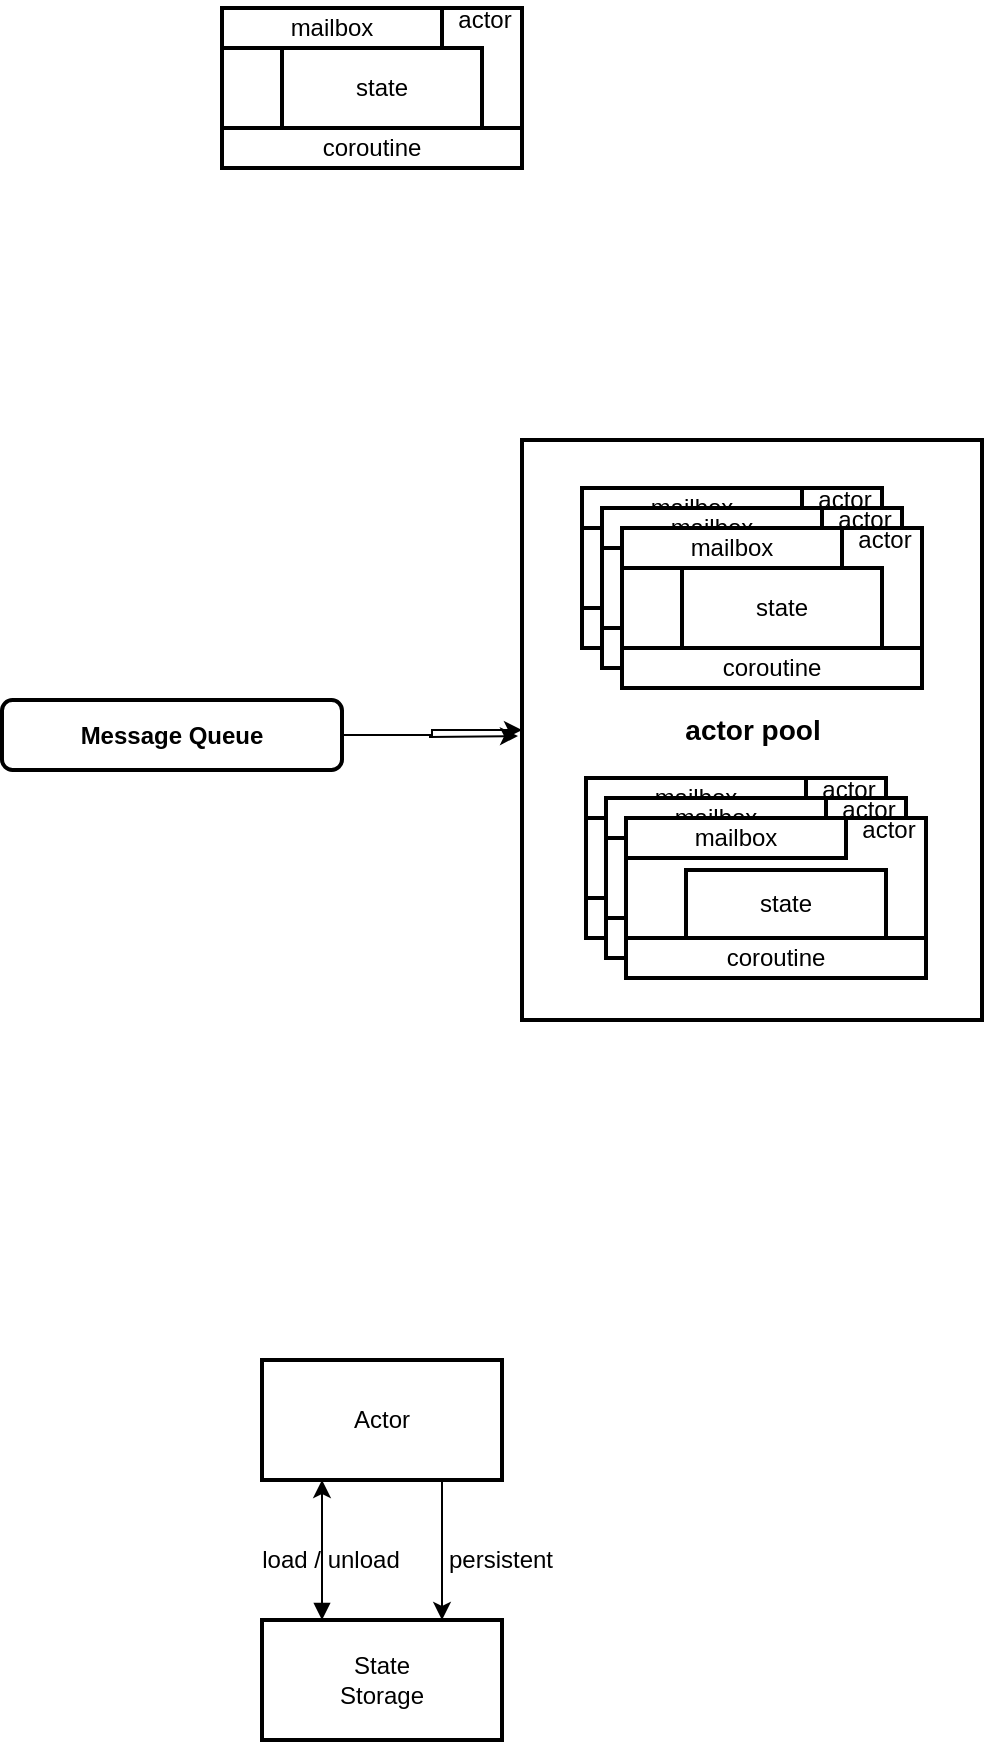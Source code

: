 <mxfile>
    <diagram id="ncfw9SZYztMyHVIsJntn" name="Page-1">
        <mxGraphModel dx="1204" dy="708" grid="0" gridSize="10" guides="1" tooltips="1" connect="1" arrows="1" fold="1" page="1" pageScale="1" pageWidth="827" pageHeight="1169" background="#FFFFFF" math="0" shadow="0">
            <root>
                <mxCell id="0"/>
                <mxCell id="1" parent="0"/>
                <mxCell id="56" value="" style="rounded=0;whiteSpace=wrap;html=1;glass=0;strokeColor=#000000;strokeWidth=2;fillColor=#FFFFFF;" parent="1" vertex="1">
                    <mxGeometry x="430" y="350" width="230" height="290" as="geometry"/>
                </mxCell>
                <mxCell id="7" value="" style="group" parent="1" vertex="1" connectable="0">
                    <mxGeometry x="280" y="130" width="151" height="84" as="geometry"/>
                </mxCell>
                <mxCell id="2" value="" style="rounded=0;whiteSpace=wrap;html=1;fillColor=#FFFFFF;strokeWidth=2;glass=0;strokeColor=#000000;" parent="7" vertex="1">
                    <mxGeometry y="4" width="150" height="80" as="geometry"/>
                </mxCell>
                <mxCell id="3" value="&lt;font color=&quot;#000000&quot;&gt;mailbox&lt;/font&gt;" style="rounded=0;whiteSpace=wrap;html=1;fillColor=#FFFFFF;strokeWidth=2;strokeColor=#000000;" parent="7" vertex="1">
                    <mxGeometry y="4" width="110" height="20" as="geometry"/>
                </mxCell>
                <mxCell id="4" value="&lt;font color=&quot;#000000&quot;&gt;state&lt;/font&gt;" style="rounded=0;whiteSpace=wrap;html=1;glass=0;strokeColor=#000000;strokeWidth=2;fillColor=#FFFFFF;" parent="7" vertex="1">
                    <mxGeometry x="30" y="24" width="100" height="40" as="geometry"/>
                </mxCell>
                <mxCell id="5" value="&lt;font color=&quot;#000000&quot;&gt;coroutine&lt;/font&gt;" style="rounded=0;whiteSpace=wrap;html=1;glass=0;strokeColor=#000000;strokeWidth=2;fillColor=#FFFFFF;" parent="7" vertex="1">
                    <mxGeometry y="64" width="150" height="20" as="geometry"/>
                </mxCell>
                <mxCell id="6" value="&lt;font color=&quot;#000000&quot;&gt;actor&lt;/font&gt;" style="text;html=1;align=center;verticalAlign=middle;resizable=0;points=[];autosize=1;strokeColor=none;" parent="7" vertex="1">
                    <mxGeometry x="111" width="40" height="20" as="geometry"/>
                </mxCell>
                <mxCell id="8" value="" style="group" parent="1" vertex="1" connectable="0">
                    <mxGeometry x="460" y="370" width="151" height="84" as="geometry"/>
                </mxCell>
                <mxCell id="9" value="" style="rounded=0;whiteSpace=wrap;html=1;fillColor=#FFFFFF;strokeWidth=2;glass=0;strokeColor=#000000;" parent="8" vertex="1">
                    <mxGeometry y="4" width="150" height="80" as="geometry"/>
                </mxCell>
                <mxCell id="10" value="&lt;font color=&quot;#000000&quot;&gt;mailbox&lt;/font&gt;" style="rounded=0;whiteSpace=wrap;html=1;fillColor=#FFFFFF;strokeWidth=2;strokeColor=#000000;" parent="8" vertex="1">
                    <mxGeometry y="4" width="110" height="20" as="geometry"/>
                </mxCell>
                <mxCell id="11" value="&lt;font color=&quot;#000000&quot;&gt;state&lt;/font&gt;" style="rounded=0;whiteSpace=wrap;html=1;glass=0;strokeColor=#000000;strokeWidth=2;fillColor=#FFFFFF;" parent="8" vertex="1">
                    <mxGeometry x="30" y="24" width="100" height="40" as="geometry"/>
                </mxCell>
                <mxCell id="12" value="&lt;font color=&quot;#000000&quot;&gt;coroutine&lt;/font&gt;" style="rounded=0;whiteSpace=wrap;html=1;glass=0;strokeColor=#000000;strokeWidth=2;fillColor=#FFFFFF;" parent="8" vertex="1">
                    <mxGeometry y="64" width="150" height="20" as="geometry"/>
                </mxCell>
                <mxCell id="13" value="&lt;font color=&quot;#000000&quot;&gt;actor&lt;/font&gt;" style="text;html=1;align=center;verticalAlign=middle;resizable=0;points=[];autosize=1;strokeColor=none;" parent="8" vertex="1">
                    <mxGeometry x="111" width="40" height="20" as="geometry"/>
                </mxCell>
                <mxCell id="14" value="" style="group" parent="1" vertex="1" connectable="0">
                    <mxGeometry x="470" y="380" width="151" height="84" as="geometry"/>
                </mxCell>
                <mxCell id="15" value="" style="rounded=0;whiteSpace=wrap;html=1;fillColor=#FFFFFF;strokeWidth=2;glass=0;strokeColor=#000000;" parent="14" vertex="1">
                    <mxGeometry y="4" width="150" height="80" as="geometry"/>
                </mxCell>
                <mxCell id="16" value="&lt;font color=&quot;#000000&quot;&gt;mailbox&lt;/font&gt;" style="rounded=0;whiteSpace=wrap;html=1;fillColor=#FFFFFF;strokeWidth=2;strokeColor=#000000;" parent="14" vertex="1">
                    <mxGeometry y="4" width="110" height="20" as="geometry"/>
                </mxCell>
                <mxCell id="17" value="&lt;font color=&quot;#000000&quot;&gt;state&lt;/font&gt;" style="rounded=0;whiteSpace=wrap;html=1;glass=0;strokeColor=#000000;strokeWidth=2;fillColor=#FFFFFF;" parent="14" vertex="1">
                    <mxGeometry x="30" y="24" width="100" height="40" as="geometry"/>
                </mxCell>
                <mxCell id="18" value="&lt;font color=&quot;#000000&quot;&gt;coroutine&lt;/font&gt;" style="rounded=0;whiteSpace=wrap;html=1;glass=0;strokeColor=#000000;strokeWidth=2;fillColor=#FFFFFF;" parent="14" vertex="1">
                    <mxGeometry y="64" width="150" height="20" as="geometry"/>
                </mxCell>
                <mxCell id="19" value="&lt;font color=&quot;#000000&quot;&gt;actor&lt;/font&gt;" style="text;html=1;align=center;verticalAlign=middle;resizable=0;points=[];autosize=1;strokeColor=none;" parent="14" vertex="1">
                    <mxGeometry x="111" width="40" height="20" as="geometry"/>
                </mxCell>
                <mxCell id="20" value="" style="group" parent="1" vertex="1" connectable="0">
                    <mxGeometry x="480" y="390" width="151" height="84" as="geometry"/>
                </mxCell>
                <mxCell id="21" value="" style="rounded=0;whiteSpace=wrap;html=1;fillColor=#FFFFFF;strokeWidth=2;glass=0;strokeColor=#000000;" parent="20" vertex="1">
                    <mxGeometry y="4" width="150" height="80" as="geometry"/>
                </mxCell>
                <mxCell id="22" value="&lt;font color=&quot;#000000&quot;&gt;mailbox&lt;/font&gt;" style="rounded=0;whiteSpace=wrap;html=1;fillColor=#FFFFFF;strokeWidth=2;strokeColor=#000000;" parent="20" vertex="1">
                    <mxGeometry y="4" width="110" height="20" as="geometry"/>
                </mxCell>
                <mxCell id="23" value="&lt;font color=&quot;#000000&quot;&gt;state&lt;/font&gt;" style="rounded=0;whiteSpace=wrap;html=1;glass=0;strokeColor=#000000;strokeWidth=2;fillColor=#FFFFFF;" parent="20" vertex="1">
                    <mxGeometry x="30" y="24" width="100" height="40" as="geometry"/>
                </mxCell>
                <mxCell id="24" value="&lt;font color=&quot;#000000&quot;&gt;coroutine&lt;/font&gt;" style="rounded=0;whiteSpace=wrap;html=1;glass=0;strokeColor=#000000;strokeWidth=2;fillColor=#FFFFFF;" parent="20" vertex="1">
                    <mxGeometry y="64" width="150" height="20" as="geometry"/>
                </mxCell>
                <mxCell id="25" value="&lt;font color=&quot;#000000&quot;&gt;actor&lt;/font&gt;" style="text;html=1;align=center;verticalAlign=middle;resizable=0;points=[];autosize=1;strokeColor=none;" parent="20" vertex="1">
                    <mxGeometry x="111" width="40" height="20" as="geometry"/>
                </mxCell>
                <mxCell id="32" value="" style="group" parent="1" vertex="1" connectable="0">
                    <mxGeometry x="462" y="515" width="151" height="84" as="geometry"/>
                </mxCell>
                <mxCell id="33" value="" style="rounded=0;whiteSpace=wrap;html=1;fillColor=#FFFFFF;strokeWidth=2;glass=0;strokeColor=#000000;" parent="32" vertex="1">
                    <mxGeometry y="4" width="150" height="80" as="geometry"/>
                </mxCell>
                <mxCell id="34" value="&lt;font color=&quot;#000000&quot;&gt;mailbox&lt;/font&gt;" style="rounded=0;whiteSpace=wrap;html=1;fillColor=#FFFFFF;strokeWidth=2;strokeColor=#000000;" parent="32" vertex="1">
                    <mxGeometry y="4" width="110" height="20" as="geometry"/>
                </mxCell>
                <mxCell id="35" value="&lt;font color=&quot;#000000&quot;&gt;state&lt;/font&gt;" style="rounded=0;whiteSpace=wrap;html=1;glass=0;strokeColor=#000000;strokeWidth=2;fillColor=#FFFFFF;" parent="32" vertex="1">
                    <mxGeometry x="30" y="24" width="100" height="40" as="geometry"/>
                </mxCell>
                <mxCell id="36" value="&lt;font color=&quot;#000000&quot;&gt;coroutine&lt;/font&gt;" style="rounded=0;whiteSpace=wrap;html=1;glass=0;strokeColor=#000000;strokeWidth=2;fillColor=#FFFFFF;" parent="32" vertex="1">
                    <mxGeometry y="64" width="150" height="20" as="geometry"/>
                </mxCell>
                <mxCell id="37" value="&lt;font color=&quot;#000000&quot;&gt;actor&lt;/font&gt;" style="text;html=1;align=center;verticalAlign=middle;resizable=0;points=[];autosize=1;strokeColor=none;" parent="32" vertex="1">
                    <mxGeometry x="111" width="40" height="20" as="geometry"/>
                </mxCell>
                <mxCell id="38" value="" style="group" parent="1" vertex="1" connectable="0">
                    <mxGeometry x="472" y="525" width="151" height="84" as="geometry"/>
                </mxCell>
                <mxCell id="39" value="" style="rounded=0;whiteSpace=wrap;html=1;fillColor=#FFFFFF;strokeWidth=2;glass=0;strokeColor=#000000;" parent="38" vertex="1">
                    <mxGeometry y="4" width="150" height="80" as="geometry"/>
                </mxCell>
                <mxCell id="40" value="&lt;font color=&quot;#000000&quot;&gt;mailbox&lt;/font&gt;" style="rounded=0;whiteSpace=wrap;html=1;fillColor=#FFFFFF;strokeWidth=2;strokeColor=#000000;" parent="38" vertex="1">
                    <mxGeometry y="4" width="110" height="20" as="geometry"/>
                </mxCell>
                <mxCell id="41" value="&lt;font color=&quot;#000000&quot;&gt;state&lt;/font&gt;" style="rounded=0;whiteSpace=wrap;html=1;glass=0;strokeColor=#000000;strokeWidth=2;fillColor=#FFFFFF;" parent="38" vertex="1">
                    <mxGeometry x="30" y="24" width="100" height="40" as="geometry"/>
                </mxCell>
                <mxCell id="42" value="&lt;font color=&quot;#000000&quot;&gt;coroutine&lt;/font&gt;" style="rounded=0;whiteSpace=wrap;html=1;glass=0;strokeColor=#000000;strokeWidth=2;fillColor=#FFFFFF;" parent="38" vertex="1">
                    <mxGeometry y="64" width="150" height="20" as="geometry"/>
                </mxCell>
                <mxCell id="43" value="&lt;font color=&quot;#000000&quot;&gt;actor&lt;/font&gt;" style="text;html=1;align=center;verticalAlign=middle;resizable=0;points=[];autosize=1;strokeColor=none;" parent="38" vertex="1">
                    <mxGeometry x="111" width="40" height="20" as="geometry"/>
                </mxCell>
                <mxCell id="44" value="" style="group" parent="1" vertex="1" connectable="0">
                    <mxGeometry x="482" y="535" width="151" height="84" as="geometry"/>
                </mxCell>
                <mxCell id="45" value="" style="rounded=0;whiteSpace=wrap;html=1;fillColor=#FFFFFF;strokeWidth=2;glass=0;strokeColor=#000000;" parent="44" vertex="1">
                    <mxGeometry y="4" width="150" height="80" as="geometry"/>
                </mxCell>
                <mxCell id="46" value="&lt;font color=&quot;#000000&quot;&gt;mailbox&lt;/font&gt;" style="rounded=0;whiteSpace=wrap;html=1;fillColor=#FFFFFF;strokeWidth=2;strokeColor=#000000;" parent="44" vertex="1">
                    <mxGeometry y="4" width="110" height="20" as="geometry"/>
                </mxCell>
                <mxCell id="47" value="&lt;font color=&quot;#000000&quot;&gt;state&lt;/font&gt;" style="rounded=0;whiteSpace=wrap;html=1;glass=0;strokeColor=#000000;strokeWidth=2;fillColor=#FFFFFF;" parent="44" vertex="1">
                    <mxGeometry x="30" y="30" width="100" height="34" as="geometry"/>
                </mxCell>
                <mxCell id="48" value="&lt;font color=&quot;#000000&quot;&gt;coroutine&lt;/font&gt;" style="rounded=0;whiteSpace=wrap;html=1;glass=0;strokeColor=#000000;strokeWidth=2;fillColor=#FFFFFF;" parent="44" vertex="1">
                    <mxGeometry y="64" width="150" height="20" as="geometry"/>
                </mxCell>
                <mxCell id="49" value="&lt;font color=&quot;#000000&quot;&gt;actor&lt;/font&gt;" style="text;html=1;align=center;verticalAlign=middle;resizable=0;points=[];autosize=1;strokeColor=none;" parent="44" vertex="1">
                    <mxGeometry x="111" width="40" height="20" as="geometry"/>
                </mxCell>
                <mxCell id="57" value="&lt;font color=&quot;#000000&quot; style=&quot;font-size: 14px&quot;&gt;&lt;b&gt;actor pool&lt;/b&gt;&lt;/font&gt;" style="text;html=1;align=center;verticalAlign=middle;resizable=0;points=[];autosize=1;strokeColor=none;" parent="1" vertex="1">
                    <mxGeometry x="505" y="485" width="80" height="20" as="geometry"/>
                </mxCell>
                <mxCell id="59" value="" style="edgeStyle=orthogonalEdgeStyle;rounded=0;orthogonalLoop=1;jettySize=auto;html=1;" parent="1" source="58" target="56" edge="1">
                    <mxGeometry relative="1" as="geometry"/>
                </mxCell>
                <mxCell id="60" style="edgeStyle=orthogonalEdgeStyle;rounded=0;orthogonalLoop=1;jettySize=auto;html=1;exitX=1;exitY=0.5;exitDx=0;exitDy=0;strokeColor=#000000;" parent="1" source="58" edge="1">
                    <mxGeometry relative="1" as="geometry">
                        <mxPoint x="428" y="498" as="targetPoint"/>
                    </mxGeometry>
                </mxCell>
                <mxCell id="58" value="&lt;font color=&quot;#000000&quot;&gt;&lt;b&gt;Message Queue&lt;/b&gt;&lt;/font&gt;" style="rounded=1;whiteSpace=wrap;html=1;glass=0;strokeColor=#000000;strokeWidth=2;fillColor=#FFFFFF;" parent="1" vertex="1">
                    <mxGeometry x="170" y="480" width="170" height="35" as="geometry"/>
                </mxCell>
                <mxCell id="66" style="edgeStyle=none;html=1;exitX=0.75;exitY=1;exitDx=0;exitDy=0;entryX=0.75;entryY=0;entryDx=0;entryDy=0;fontColor=#000000;strokeColor=#000000;" edge="1" parent="1" source="61" target="62">
                    <mxGeometry relative="1" as="geometry"/>
                </mxCell>
                <mxCell id="61" value="&lt;font color=&quot;#000000&quot;&gt;Actor&lt;/font&gt;" style="rounded=0;whiteSpace=wrap;html=1;fillColor=#FFFFFF;strokeColor=#000000;strokeWidth=2;" vertex="1" parent="1">
                    <mxGeometry x="300" y="810" width="120" height="60" as="geometry"/>
                </mxCell>
                <mxCell id="63" style="edgeStyle=none;html=1;exitX=0.25;exitY=0;exitDx=0;exitDy=0;entryX=0.25;entryY=1;entryDx=0;entryDy=0;fontColor=#000000;strokeColor=#000000;startArrow=block;startFill=1;" edge="1" parent="1" source="62" target="61">
                    <mxGeometry relative="1" as="geometry"/>
                </mxCell>
                <mxCell id="62" value="&lt;font color=&quot;#000000&quot;&gt;State&lt;br&gt;Storage&lt;/font&gt;" style="rounded=0;whiteSpace=wrap;html=1;fillColor=#FFFFFF;strokeColor=#000000;strokeWidth=2;" vertex="1" parent="1">
                    <mxGeometry x="300" y="940" width="120" height="60" as="geometry"/>
                </mxCell>
                <mxCell id="64" value="load / unload" style="text;html=1;align=center;verticalAlign=middle;resizable=0;points=[];autosize=1;strokeColor=none;fillColor=none;fontColor=#000000;" vertex="1" parent="1">
                    <mxGeometry x="294" y="901" width="79" height="18" as="geometry"/>
                </mxCell>
                <mxCell id="67" value="persistent" style="text;html=1;align=center;verticalAlign=middle;resizable=0;points=[];autosize=1;strokeColor=none;fillColor=none;fontColor=#000000;" vertex="1" parent="1">
                    <mxGeometry x="384" y="900" width="70" height="20" as="geometry"/>
                </mxCell>
            </root>
        </mxGraphModel>
    </diagram>
</mxfile>